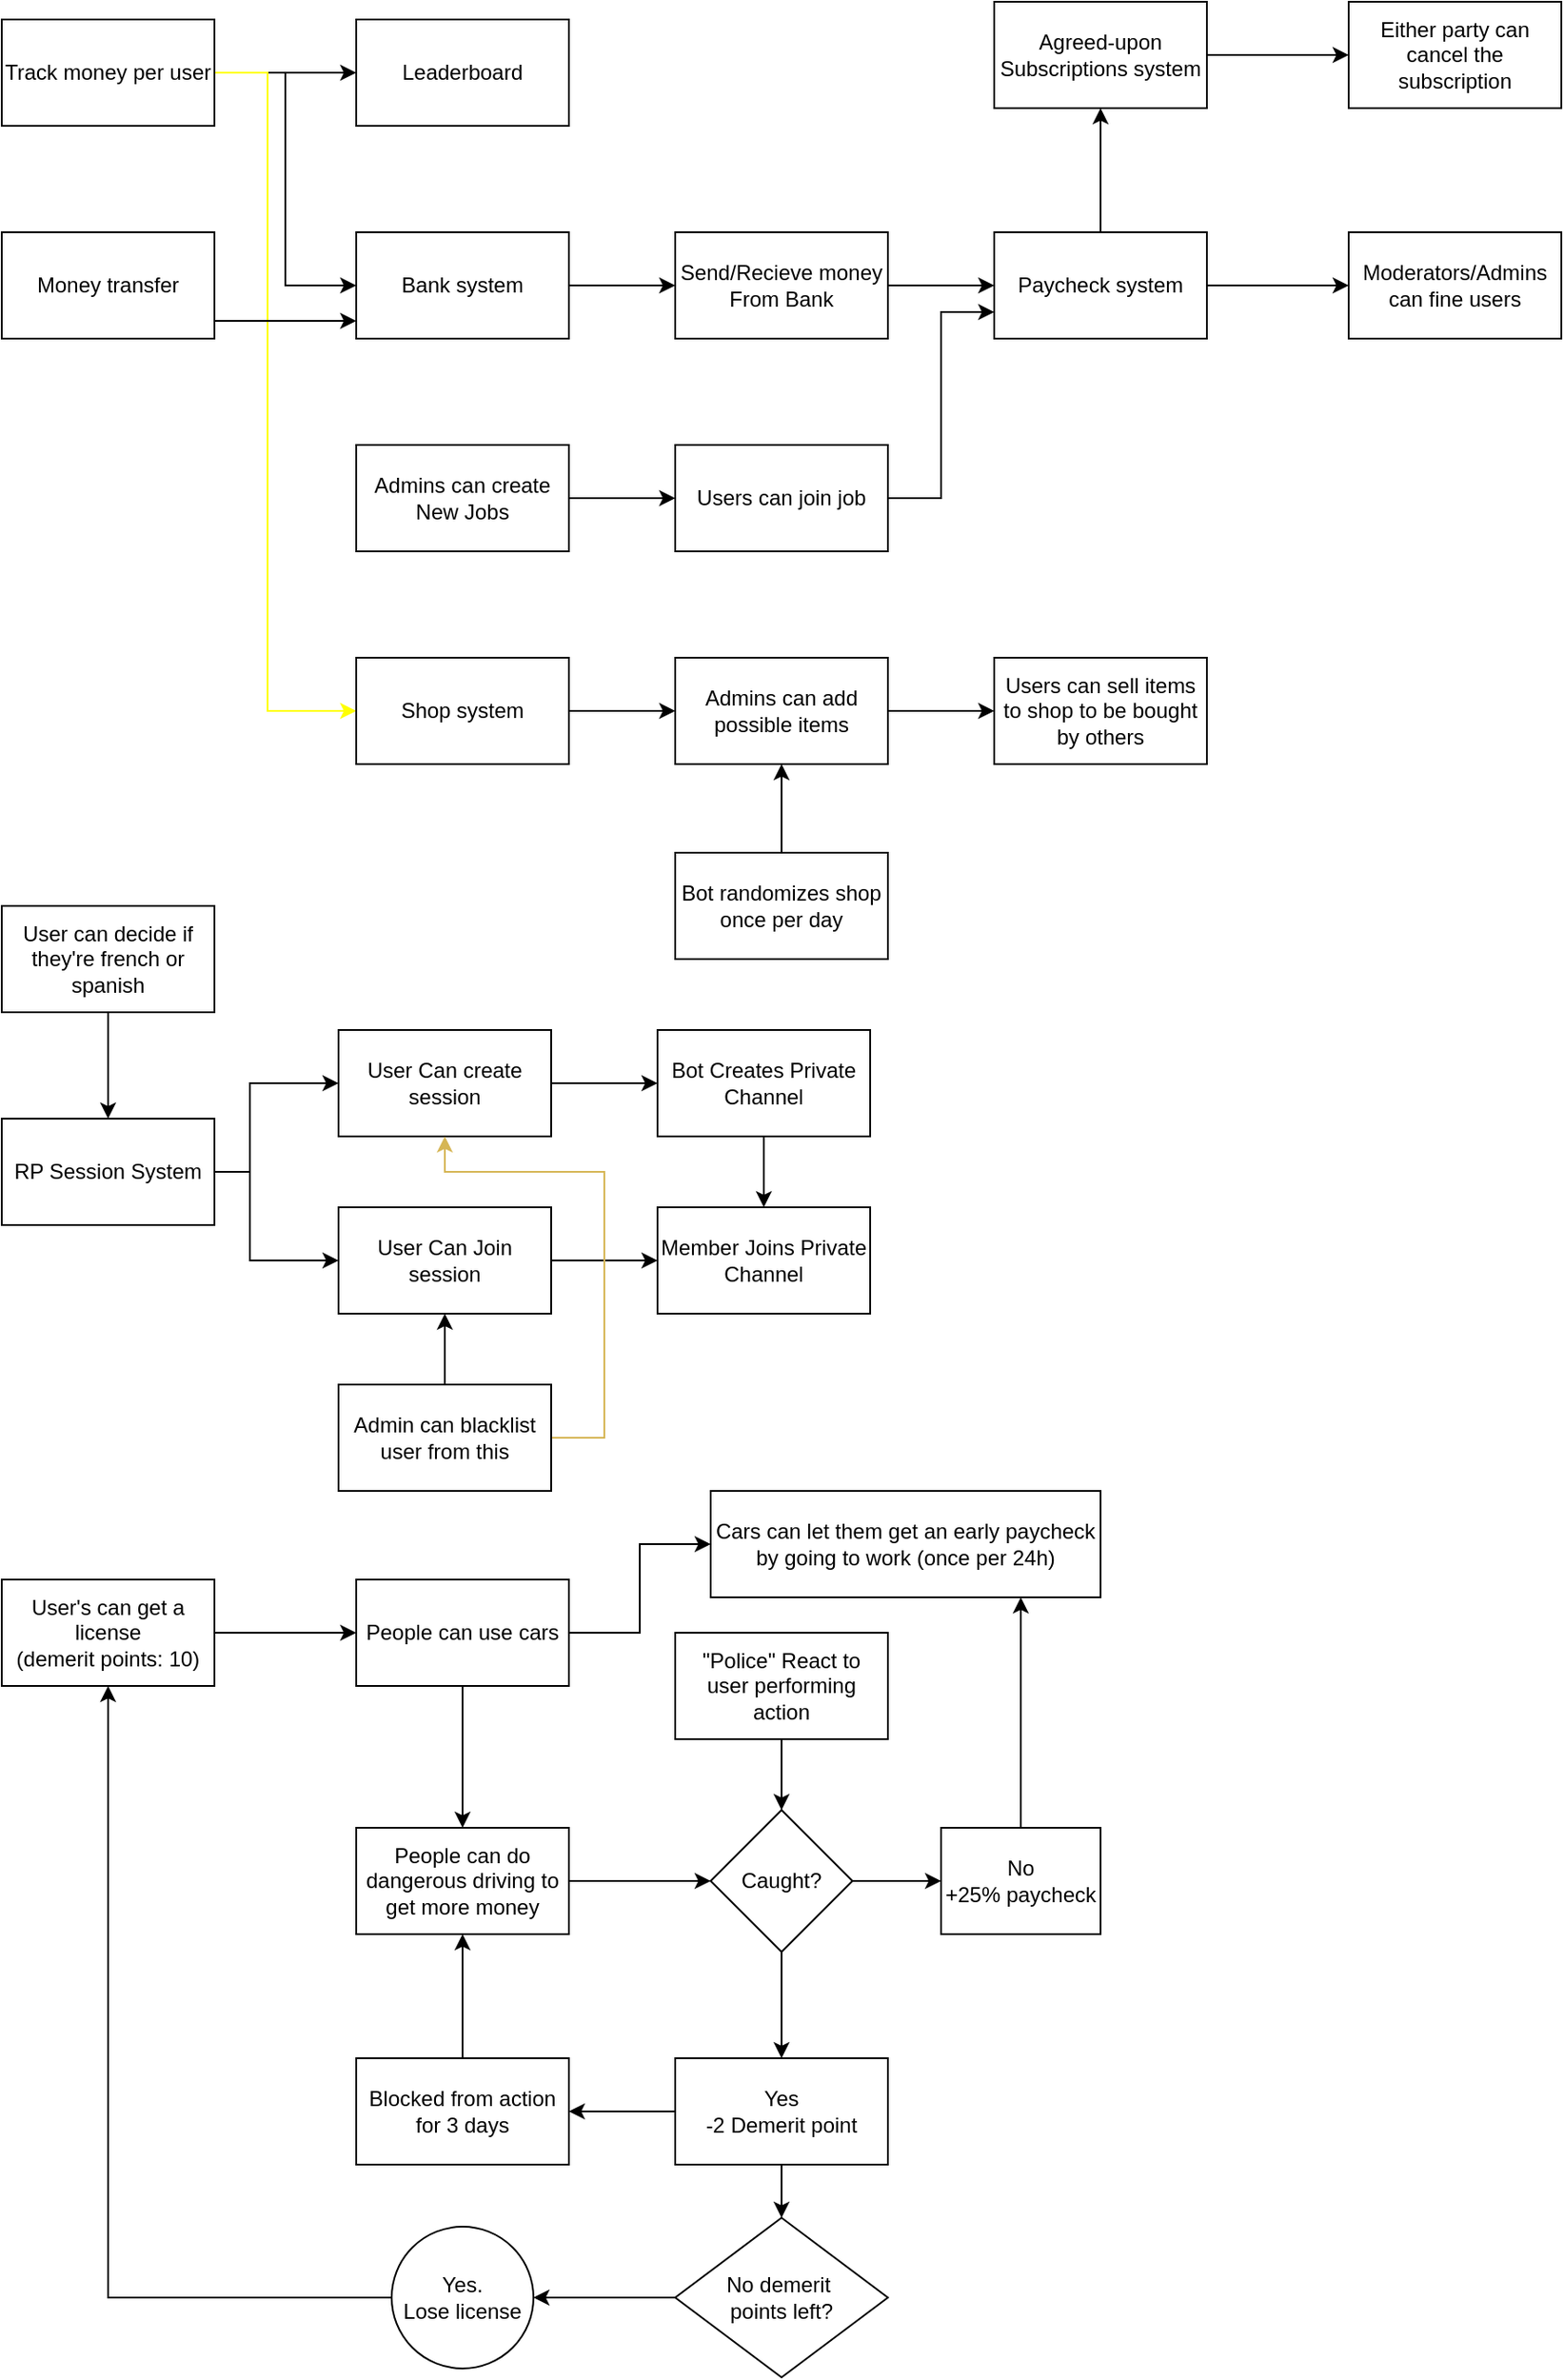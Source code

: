<mxfile version="24.7.5">
  <diagram id="6a731a19-8d31-9384-78a2-239565b7b9f0" name="Page-1">
    <mxGraphModel dx="956" dy="557" grid="1" gridSize="10" guides="1" tooltips="1" connect="1" arrows="1" fold="1" page="1" pageScale="1" pageWidth="1000" pageHeight="1400" background="none" math="0" shadow="0">
      <root>
        <mxCell id="0" />
        <mxCell id="1" parent="0" />
        <mxCell id="gGFK8T7wmAAdtYbkLCOd-1782" value="" style="edgeStyle=orthogonalEdgeStyle;rounded=0;orthogonalLoop=1;jettySize=auto;html=1;" edge="1" parent="1" source="gGFK8T7wmAAdtYbkLCOd-1780" target="gGFK8T7wmAAdtYbkLCOd-1781">
          <mxGeometry relative="1" as="geometry" />
        </mxCell>
        <mxCell id="gGFK8T7wmAAdtYbkLCOd-1786" style="edgeStyle=orthogonalEdgeStyle;rounded=0;orthogonalLoop=1;jettySize=auto;html=1;entryX=0;entryY=0.5;entryDx=0;entryDy=0;" edge="1" parent="1" source="gGFK8T7wmAAdtYbkLCOd-1780" target="gGFK8T7wmAAdtYbkLCOd-1785">
          <mxGeometry relative="1" as="geometry" />
        </mxCell>
        <mxCell id="gGFK8T7wmAAdtYbkLCOd-1799" style="edgeStyle=orthogonalEdgeStyle;rounded=0;orthogonalLoop=1;jettySize=auto;html=1;entryX=0;entryY=0.5;entryDx=0;entryDy=0;jumpStyle=arc;fillColor=#f5f5f5;strokeColor=#FFFF00;" edge="1" parent="1" source="gGFK8T7wmAAdtYbkLCOd-1780" target="gGFK8T7wmAAdtYbkLCOd-1798">
          <mxGeometry relative="1" as="geometry">
            <Array as="points">
              <mxPoint x="190" y="70" />
              <mxPoint x="190" y="430" />
            </Array>
          </mxGeometry>
        </mxCell>
        <mxCell id="gGFK8T7wmAAdtYbkLCOd-1780" value="Track money per user" style="rounded=0;whiteSpace=wrap;html=1;" vertex="1" parent="1">
          <mxGeometry x="40" y="40" width="120" height="60" as="geometry" />
        </mxCell>
        <mxCell id="gGFK8T7wmAAdtYbkLCOd-1781" value="Leaderboard" style="rounded=0;whiteSpace=wrap;html=1;" vertex="1" parent="1">
          <mxGeometry x="240" y="40" width="120" height="60" as="geometry" />
        </mxCell>
        <mxCell id="gGFK8T7wmAAdtYbkLCOd-1787" style="edgeStyle=orthogonalEdgeStyle;rounded=0;orthogonalLoop=1;jettySize=auto;html=1;entryX=0;entryY=0.5;entryDx=0;entryDy=0;" edge="1" parent="1">
          <mxGeometry relative="1" as="geometry">
            <mxPoint x="160" y="210" as="sourcePoint" />
            <mxPoint x="240.0" y="210" as="targetPoint" />
          </mxGeometry>
        </mxCell>
        <mxCell id="gGFK8T7wmAAdtYbkLCOd-1783" value="Money transfer" style="rounded=0;whiteSpace=wrap;html=1;" vertex="1" parent="1">
          <mxGeometry x="40" y="160" width="120" height="60" as="geometry" />
        </mxCell>
        <mxCell id="gGFK8T7wmAAdtYbkLCOd-1789" value="" style="edgeStyle=orthogonalEdgeStyle;rounded=0;orthogonalLoop=1;jettySize=auto;html=1;" edge="1" parent="1" source="gGFK8T7wmAAdtYbkLCOd-1785" target="gGFK8T7wmAAdtYbkLCOd-1788">
          <mxGeometry relative="1" as="geometry" />
        </mxCell>
        <mxCell id="gGFK8T7wmAAdtYbkLCOd-1785" value="Bank system" style="rounded=0;whiteSpace=wrap;html=1;" vertex="1" parent="1">
          <mxGeometry x="240" y="160" width="120" height="60" as="geometry" />
        </mxCell>
        <mxCell id="gGFK8T7wmAAdtYbkLCOd-1792" value="" style="edgeStyle=orthogonalEdgeStyle;rounded=0;orthogonalLoop=1;jettySize=auto;html=1;" edge="1" parent="1" source="gGFK8T7wmAAdtYbkLCOd-1788" target="gGFK8T7wmAAdtYbkLCOd-1791">
          <mxGeometry relative="1" as="geometry" />
        </mxCell>
        <mxCell id="gGFK8T7wmAAdtYbkLCOd-1788" value="Send/Recieve money&lt;div&gt;From Bank&lt;/div&gt;" style="rounded=0;whiteSpace=wrap;html=1;" vertex="1" parent="1">
          <mxGeometry x="420" y="160" width="120" height="60" as="geometry" />
        </mxCell>
        <mxCell id="gGFK8T7wmAAdtYbkLCOd-1810" value="" style="edgeStyle=orthogonalEdgeStyle;rounded=0;orthogonalLoop=1;jettySize=auto;html=1;" edge="1" parent="1" source="gGFK8T7wmAAdtYbkLCOd-1791" target="gGFK8T7wmAAdtYbkLCOd-1809">
          <mxGeometry relative="1" as="geometry" />
        </mxCell>
        <mxCell id="gGFK8T7wmAAdtYbkLCOd-1817" value="" style="edgeStyle=orthogonalEdgeStyle;rounded=0;orthogonalLoop=1;jettySize=auto;html=1;" edge="1" parent="1" source="gGFK8T7wmAAdtYbkLCOd-1791" target="gGFK8T7wmAAdtYbkLCOd-1816">
          <mxGeometry relative="1" as="geometry" />
        </mxCell>
        <mxCell id="gGFK8T7wmAAdtYbkLCOd-1791" value="Paycheck system" style="rounded=0;whiteSpace=wrap;html=1;" vertex="1" parent="1">
          <mxGeometry x="600" y="160" width="120" height="60" as="geometry" />
        </mxCell>
        <mxCell id="gGFK8T7wmAAdtYbkLCOd-1794" style="edgeStyle=orthogonalEdgeStyle;rounded=0;orthogonalLoop=1;jettySize=auto;html=1;entryX=0;entryY=0.75;entryDx=0;entryDy=0;" edge="1" parent="1" source="gGFK8T7wmAAdtYbkLCOd-1793" target="gGFK8T7wmAAdtYbkLCOd-1791">
          <mxGeometry relative="1" as="geometry" />
        </mxCell>
        <mxCell id="gGFK8T7wmAAdtYbkLCOd-1793" value="Users can join job" style="rounded=0;whiteSpace=wrap;html=1;" vertex="1" parent="1">
          <mxGeometry x="420" y="280" width="120" height="60" as="geometry" />
        </mxCell>
        <mxCell id="gGFK8T7wmAAdtYbkLCOd-1796" value="" style="edgeStyle=orthogonalEdgeStyle;rounded=0;orthogonalLoop=1;jettySize=auto;html=1;" edge="1" parent="1" source="gGFK8T7wmAAdtYbkLCOd-1795" target="gGFK8T7wmAAdtYbkLCOd-1793">
          <mxGeometry relative="1" as="geometry" />
        </mxCell>
        <mxCell id="gGFK8T7wmAAdtYbkLCOd-1795" value="Admins can c&lt;span style=&quot;background-color: initial;&quot;&gt;reate New Jobs&lt;/span&gt;" style="rounded=0;whiteSpace=wrap;html=1;" vertex="1" parent="1">
          <mxGeometry x="240" y="280" width="120" height="60" as="geometry" />
        </mxCell>
        <mxCell id="gGFK8T7wmAAdtYbkLCOd-1801" value="" style="edgeStyle=orthogonalEdgeStyle;rounded=0;orthogonalLoop=1;jettySize=auto;html=1;" edge="1" parent="1" source="gGFK8T7wmAAdtYbkLCOd-1798" target="gGFK8T7wmAAdtYbkLCOd-1800">
          <mxGeometry relative="1" as="geometry" />
        </mxCell>
        <mxCell id="gGFK8T7wmAAdtYbkLCOd-1798" value="Shop system" style="rounded=0;whiteSpace=wrap;html=1;" vertex="1" parent="1">
          <mxGeometry x="240" y="400" width="120" height="60" as="geometry" />
        </mxCell>
        <mxCell id="gGFK8T7wmAAdtYbkLCOd-1805" value="" style="edgeStyle=orthogonalEdgeStyle;rounded=0;orthogonalLoop=1;jettySize=auto;html=1;" edge="1" parent="1" source="gGFK8T7wmAAdtYbkLCOd-1800" target="gGFK8T7wmAAdtYbkLCOd-1804">
          <mxGeometry relative="1" as="geometry" />
        </mxCell>
        <mxCell id="gGFK8T7wmAAdtYbkLCOd-1800" value="Admins can add possible items" style="rounded=0;whiteSpace=wrap;html=1;" vertex="1" parent="1">
          <mxGeometry x="420" y="400" width="120" height="60" as="geometry" />
        </mxCell>
        <mxCell id="gGFK8T7wmAAdtYbkLCOd-1803" value="" style="edgeStyle=orthogonalEdgeStyle;rounded=0;orthogonalLoop=1;jettySize=auto;html=1;" edge="1" parent="1" source="gGFK8T7wmAAdtYbkLCOd-1802" target="gGFK8T7wmAAdtYbkLCOd-1800">
          <mxGeometry relative="1" as="geometry" />
        </mxCell>
        <mxCell id="gGFK8T7wmAAdtYbkLCOd-1802" value="Bot randomizes shop&lt;div&gt;once per day&lt;/div&gt;" style="rounded=0;whiteSpace=wrap;html=1;" vertex="1" parent="1">
          <mxGeometry x="420" y="510" width="120" height="60" as="geometry" />
        </mxCell>
        <mxCell id="gGFK8T7wmAAdtYbkLCOd-1804" value="Users can sell&amp;nbsp;&lt;span style=&quot;background-color: initial;&quot;&gt;items to shop to be bought by others&lt;/span&gt;" style="rounded=0;whiteSpace=wrap;html=1;" vertex="1" parent="1">
          <mxGeometry x="600" y="400" width="120" height="60" as="geometry" />
        </mxCell>
        <mxCell id="gGFK8T7wmAAdtYbkLCOd-1813" value="" style="edgeStyle=orthogonalEdgeStyle;rounded=0;orthogonalLoop=1;jettySize=auto;html=1;" edge="1" parent="1" source="gGFK8T7wmAAdtYbkLCOd-1809" target="gGFK8T7wmAAdtYbkLCOd-1812">
          <mxGeometry relative="1" as="geometry" />
        </mxCell>
        <mxCell id="gGFK8T7wmAAdtYbkLCOd-1809" value="Agreed-upon&lt;div&gt;Subscriptions system&lt;/div&gt;" style="rounded=0;whiteSpace=wrap;html=1;" vertex="1" parent="1">
          <mxGeometry x="600" y="30" width="120" height="60" as="geometry" />
        </mxCell>
        <mxCell id="gGFK8T7wmAAdtYbkLCOd-1812" value="Either party can cancel the subscription" style="rounded=0;whiteSpace=wrap;html=1;" vertex="1" parent="1">
          <mxGeometry x="800" y="30" width="120" height="60" as="geometry" />
        </mxCell>
        <mxCell id="gGFK8T7wmAAdtYbkLCOd-1816" value="Moderators/Admins&lt;div&gt;can fine users&lt;/div&gt;" style="rounded=0;whiteSpace=wrap;html=1;" vertex="1" parent="1">
          <mxGeometry x="800" y="160" width="120" height="60" as="geometry" />
        </mxCell>
        <mxCell id="gGFK8T7wmAAdtYbkLCOd-1825" value="" style="edgeStyle=orthogonalEdgeStyle;rounded=0;orthogonalLoop=1;jettySize=auto;html=1;" edge="1" parent="1" source="gGFK8T7wmAAdtYbkLCOd-1819" target="gGFK8T7wmAAdtYbkLCOd-1820">
          <mxGeometry relative="1" as="geometry">
            <Array as="points">
              <mxPoint x="180" y="690" />
              <mxPoint x="180" y="640" />
            </Array>
          </mxGeometry>
        </mxCell>
        <mxCell id="gGFK8T7wmAAdtYbkLCOd-1830" style="edgeStyle=orthogonalEdgeStyle;rounded=0;orthogonalLoop=1;jettySize=auto;html=1;" edge="1" parent="1" source="gGFK8T7wmAAdtYbkLCOd-1819" target="gGFK8T7wmAAdtYbkLCOd-1829">
          <mxGeometry relative="1" as="geometry">
            <Array as="points">
              <mxPoint x="180" y="690" />
              <mxPoint x="180" y="740" />
            </Array>
          </mxGeometry>
        </mxCell>
        <mxCell id="gGFK8T7wmAAdtYbkLCOd-1819" value="RP Session System" style="rounded=0;whiteSpace=wrap;html=1;" vertex="1" parent="1">
          <mxGeometry x="40" y="660" width="120" height="60" as="geometry" />
        </mxCell>
        <mxCell id="gGFK8T7wmAAdtYbkLCOd-1837" value="" style="edgeStyle=orthogonalEdgeStyle;rounded=0;orthogonalLoop=1;jettySize=auto;html=1;" edge="1" parent="1" source="gGFK8T7wmAAdtYbkLCOd-1820" target="gGFK8T7wmAAdtYbkLCOd-1836">
          <mxGeometry relative="1" as="geometry" />
        </mxCell>
        <mxCell id="gGFK8T7wmAAdtYbkLCOd-1820" value="User Can create session" style="rounded=0;whiteSpace=wrap;html=1;" vertex="1" parent="1">
          <mxGeometry x="230" y="610" width="120" height="60" as="geometry" />
        </mxCell>
        <mxCell id="gGFK8T7wmAAdtYbkLCOd-1835" value="" style="edgeStyle=orthogonalEdgeStyle;rounded=0;orthogonalLoop=1;jettySize=auto;html=1;" edge="1" parent="1" source="gGFK8T7wmAAdtYbkLCOd-1829" target="gGFK8T7wmAAdtYbkLCOd-1834">
          <mxGeometry relative="1" as="geometry" />
        </mxCell>
        <mxCell id="gGFK8T7wmAAdtYbkLCOd-1829" value="User Can Join session" style="rounded=0;whiteSpace=wrap;html=1;" vertex="1" parent="1">
          <mxGeometry x="230" y="710" width="120" height="60" as="geometry" />
        </mxCell>
        <mxCell id="gGFK8T7wmAAdtYbkLCOd-1832" style="edgeStyle=orthogonalEdgeStyle;rounded=0;orthogonalLoop=1;jettySize=auto;html=1;" edge="1" parent="1" source="gGFK8T7wmAAdtYbkLCOd-1831" target="gGFK8T7wmAAdtYbkLCOd-1829">
          <mxGeometry relative="1" as="geometry" />
        </mxCell>
        <mxCell id="gGFK8T7wmAAdtYbkLCOd-1833" style="edgeStyle=orthogonalEdgeStyle;rounded=0;orthogonalLoop=1;jettySize=auto;html=1;entryX=0.5;entryY=1;entryDx=0;entryDy=0;fillColor=#fff2cc;strokeColor=#d6b656;" edge="1" parent="1" source="gGFK8T7wmAAdtYbkLCOd-1831" target="gGFK8T7wmAAdtYbkLCOd-1820">
          <mxGeometry relative="1" as="geometry">
            <Array as="points">
              <mxPoint x="380" y="840" />
              <mxPoint x="380" y="690" />
              <mxPoint x="290" y="690" />
            </Array>
          </mxGeometry>
        </mxCell>
        <mxCell id="gGFK8T7wmAAdtYbkLCOd-1831" value="Admin can blacklist user from this" style="rounded=0;whiteSpace=wrap;html=1;" vertex="1" parent="1">
          <mxGeometry x="230" y="810" width="120" height="60" as="geometry" />
        </mxCell>
        <mxCell id="gGFK8T7wmAAdtYbkLCOd-1834" value="Member Joins Private Channel" style="whiteSpace=wrap;html=1;rounded=0;" vertex="1" parent="1">
          <mxGeometry x="410" y="710" width="120" height="60" as="geometry" />
        </mxCell>
        <mxCell id="gGFK8T7wmAAdtYbkLCOd-1838" value="" style="edgeStyle=orthogonalEdgeStyle;rounded=0;orthogonalLoop=1;jettySize=auto;html=1;" edge="1" parent="1" source="gGFK8T7wmAAdtYbkLCOd-1836" target="gGFK8T7wmAAdtYbkLCOd-1834">
          <mxGeometry relative="1" as="geometry" />
        </mxCell>
        <mxCell id="gGFK8T7wmAAdtYbkLCOd-1836" value="Bot Creates Private Channel" style="whiteSpace=wrap;html=1;rounded=0;" vertex="1" parent="1">
          <mxGeometry x="410" y="610" width="120" height="60" as="geometry" />
        </mxCell>
        <mxCell id="gGFK8T7wmAAdtYbkLCOd-1840" value="" style="edgeStyle=orthogonalEdgeStyle;rounded=0;orthogonalLoop=1;jettySize=auto;html=1;" edge="1" parent="1" source="gGFK8T7wmAAdtYbkLCOd-1839" target="gGFK8T7wmAAdtYbkLCOd-1819">
          <mxGeometry relative="1" as="geometry" />
        </mxCell>
        <mxCell id="gGFK8T7wmAAdtYbkLCOd-1839" value="User can decide if they&#39;re french or spanish" style="rounded=0;whiteSpace=wrap;html=1;" vertex="1" parent="1">
          <mxGeometry x="40" y="540" width="120" height="60" as="geometry" />
        </mxCell>
        <mxCell id="gGFK8T7wmAAdtYbkLCOd-1843" value="" style="edgeStyle=orthogonalEdgeStyle;rounded=0;orthogonalLoop=1;jettySize=auto;html=1;" edge="1" parent="1" source="gGFK8T7wmAAdtYbkLCOd-1841" target="gGFK8T7wmAAdtYbkLCOd-1842">
          <mxGeometry relative="1" as="geometry" />
        </mxCell>
        <mxCell id="gGFK8T7wmAAdtYbkLCOd-1841" value="User&#39;s can get a license&lt;div&gt;(demerit points: 10)&lt;/div&gt;" style="rounded=0;whiteSpace=wrap;html=1;" vertex="1" parent="1">
          <mxGeometry x="40" y="920" width="120" height="60" as="geometry" />
        </mxCell>
        <mxCell id="gGFK8T7wmAAdtYbkLCOd-1845" value="" style="edgeStyle=orthogonalEdgeStyle;rounded=0;orthogonalLoop=1;jettySize=auto;html=1;" edge="1" parent="1" source="gGFK8T7wmAAdtYbkLCOd-1842" target="gGFK8T7wmAAdtYbkLCOd-1844">
          <mxGeometry relative="1" as="geometry" />
        </mxCell>
        <mxCell id="gGFK8T7wmAAdtYbkLCOd-1847" value="" style="edgeStyle=orthogonalEdgeStyle;rounded=0;orthogonalLoop=1;jettySize=auto;html=1;" edge="1" parent="1" source="gGFK8T7wmAAdtYbkLCOd-1842" target="gGFK8T7wmAAdtYbkLCOd-1846">
          <mxGeometry relative="1" as="geometry" />
        </mxCell>
        <mxCell id="gGFK8T7wmAAdtYbkLCOd-1842" value="People can use cars" style="rounded=0;whiteSpace=wrap;html=1;" vertex="1" parent="1">
          <mxGeometry x="240" y="920" width="120" height="60" as="geometry" />
        </mxCell>
        <mxCell id="gGFK8T7wmAAdtYbkLCOd-1844" value="Cars can let them get an early paycheck by going to work (once per 24h)" style="whiteSpace=wrap;html=1;rounded=0;" vertex="1" parent="1">
          <mxGeometry x="440" y="870" width="220" height="60" as="geometry" />
        </mxCell>
        <mxCell id="gGFK8T7wmAAdtYbkLCOd-1849" value="" style="edgeStyle=orthogonalEdgeStyle;rounded=0;orthogonalLoop=1;jettySize=auto;html=1;" edge="1" parent="1" source="gGFK8T7wmAAdtYbkLCOd-1846" target="gGFK8T7wmAAdtYbkLCOd-1848">
          <mxGeometry relative="1" as="geometry" />
        </mxCell>
        <mxCell id="gGFK8T7wmAAdtYbkLCOd-1846" value="People can do dangerous driving to get more money" style="rounded=0;whiteSpace=wrap;html=1;" vertex="1" parent="1">
          <mxGeometry x="240" y="1060" width="120" height="60" as="geometry" />
        </mxCell>
        <mxCell id="gGFK8T7wmAAdtYbkLCOd-1852" value="" style="edgeStyle=orthogonalEdgeStyle;rounded=0;orthogonalLoop=1;jettySize=auto;html=1;" edge="1" parent="1" source="gGFK8T7wmAAdtYbkLCOd-1848" target="gGFK8T7wmAAdtYbkLCOd-1851">
          <mxGeometry relative="1" as="geometry" />
        </mxCell>
        <mxCell id="gGFK8T7wmAAdtYbkLCOd-1856" value="" style="edgeStyle=orthogonalEdgeStyle;rounded=0;orthogonalLoop=1;jettySize=auto;html=1;" edge="1" parent="1" source="gGFK8T7wmAAdtYbkLCOd-1848" target="gGFK8T7wmAAdtYbkLCOd-1854">
          <mxGeometry relative="1" as="geometry" />
        </mxCell>
        <mxCell id="gGFK8T7wmAAdtYbkLCOd-1848" value="Caught?" style="rhombus;whiteSpace=wrap;html=1;" vertex="1" parent="1">
          <mxGeometry x="440" y="1050" width="80" height="80" as="geometry" />
        </mxCell>
        <mxCell id="gGFK8T7wmAAdtYbkLCOd-1853" value="" style="edgeStyle=orthogonalEdgeStyle;rounded=0;orthogonalLoop=1;jettySize=auto;html=1;" edge="1" parent="1" source="gGFK8T7wmAAdtYbkLCOd-1851" target="gGFK8T7wmAAdtYbkLCOd-1844">
          <mxGeometry relative="1" as="geometry">
            <Array as="points">
              <mxPoint x="615" y="1000" />
              <mxPoint x="615" y="1000" />
            </Array>
          </mxGeometry>
        </mxCell>
        <mxCell id="gGFK8T7wmAAdtYbkLCOd-1851" value="No&lt;div&gt;+25% paycheck&lt;/div&gt;" style="rounded=0;whiteSpace=wrap;html=1;" vertex="1" parent="1">
          <mxGeometry x="570" y="1060" width="90" height="60" as="geometry" />
        </mxCell>
        <mxCell id="gGFK8T7wmAAdtYbkLCOd-1858" value="" style="edgeStyle=orthogonalEdgeStyle;rounded=0;orthogonalLoop=1;jettySize=auto;html=1;" edge="1" parent="1" source="gGFK8T7wmAAdtYbkLCOd-1854" target="gGFK8T7wmAAdtYbkLCOd-1857">
          <mxGeometry relative="1" as="geometry" />
        </mxCell>
        <mxCell id="gGFK8T7wmAAdtYbkLCOd-1862" value="" style="edgeStyle=orthogonalEdgeStyle;rounded=0;orthogonalLoop=1;jettySize=auto;html=1;" edge="1" parent="1" source="gGFK8T7wmAAdtYbkLCOd-1854" target="gGFK8T7wmAAdtYbkLCOd-1861">
          <mxGeometry relative="1" as="geometry" />
        </mxCell>
        <mxCell id="gGFK8T7wmAAdtYbkLCOd-1854" value="Yes&lt;div&gt;-2 Demerit point&lt;/div&gt;" style="rounded=0;whiteSpace=wrap;html=1;" vertex="1" parent="1">
          <mxGeometry x="420" y="1190" width="120" height="60" as="geometry" />
        </mxCell>
        <mxCell id="gGFK8T7wmAAdtYbkLCOd-1859" value="" style="edgeStyle=orthogonalEdgeStyle;rounded=0;orthogonalLoop=1;jettySize=auto;html=1;" edge="1" parent="1" source="gGFK8T7wmAAdtYbkLCOd-1857" target="gGFK8T7wmAAdtYbkLCOd-1846">
          <mxGeometry relative="1" as="geometry" />
        </mxCell>
        <mxCell id="gGFK8T7wmAAdtYbkLCOd-1857" value="Blocked from action for 3 days" style="rounded=0;whiteSpace=wrap;html=1;" vertex="1" parent="1">
          <mxGeometry x="240" y="1190" width="120" height="60" as="geometry" />
        </mxCell>
        <mxCell id="gGFK8T7wmAAdtYbkLCOd-1865" value="" style="edgeStyle=orthogonalEdgeStyle;rounded=0;orthogonalLoop=1;jettySize=auto;html=1;" edge="1" parent="1" source="gGFK8T7wmAAdtYbkLCOd-1861" target="gGFK8T7wmAAdtYbkLCOd-1864">
          <mxGeometry relative="1" as="geometry" />
        </mxCell>
        <mxCell id="gGFK8T7wmAAdtYbkLCOd-1861" value="No demerit&amp;nbsp;&lt;div&gt;points left?&lt;/div&gt;" style="rhombus;whiteSpace=wrap;html=1;" vertex="1" parent="1">
          <mxGeometry x="420" y="1280" width="120" height="90" as="geometry" />
        </mxCell>
        <mxCell id="gGFK8T7wmAAdtYbkLCOd-1866" style="edgeStyle=orthogonalEdgeStyle;rounded=0;orthogonalLoop=1;jettySize=auto;html=1;entryX=0.5;entryY=1;entryDx=0;entryDy=0;" edge="1" parent="1" source="gGFK8T7wmAAdtYbkLCOd-1864" target="gGFK8T7wmAAdtYbkLCOd-1841">
          <mxGeometry relative="1" as="geometry" />
        </mxCell>
        <mxCell id="gGFK8T7wmAAdtYbkLCOd-1864" value="Yes.&lt;div&gt;Lose license&lt;/div&gt;" style="ellipse;whiteSpace=wrap;html=1;aspect=fixed;" vertex="1" parent="1">
          <mxGeometry x="260" y="1285" width="80" height="80" as="geometry" />
        </mxCell>
        <mxCell id="gGFK8T7wmAAdtYbkLCOd-1870" value="" style="edgeStyle=orthogonalEdgeStyle;rounded=0;orthogonalLoop=1;jettySize=auto;html=1;" edge="1" parent="1" source="gGFK8T7wmAAdtYbkLCOd-1869" target="gGFK8T7wmAAdtYbkLCOd-1848">
          <mxGeometry relative="1" as="geometry" />
        </mxCell>
        <mxCell id="gGFK8T7wmAAdtYbkLCOd-1869" value="&quot;Police&quot; React to&lt;div&gt;user performing action&lt;/div&gt;" style="rounded=0;whiteSpace=wrap;html=1;" vertex="1" parent="1">
          <mxGeometry x="420" y="950" width="120" height="60" as="geometry" />
        </mxCell>
      </root>
    </mxGraphModel>
  </diagram>
</mxfile>
